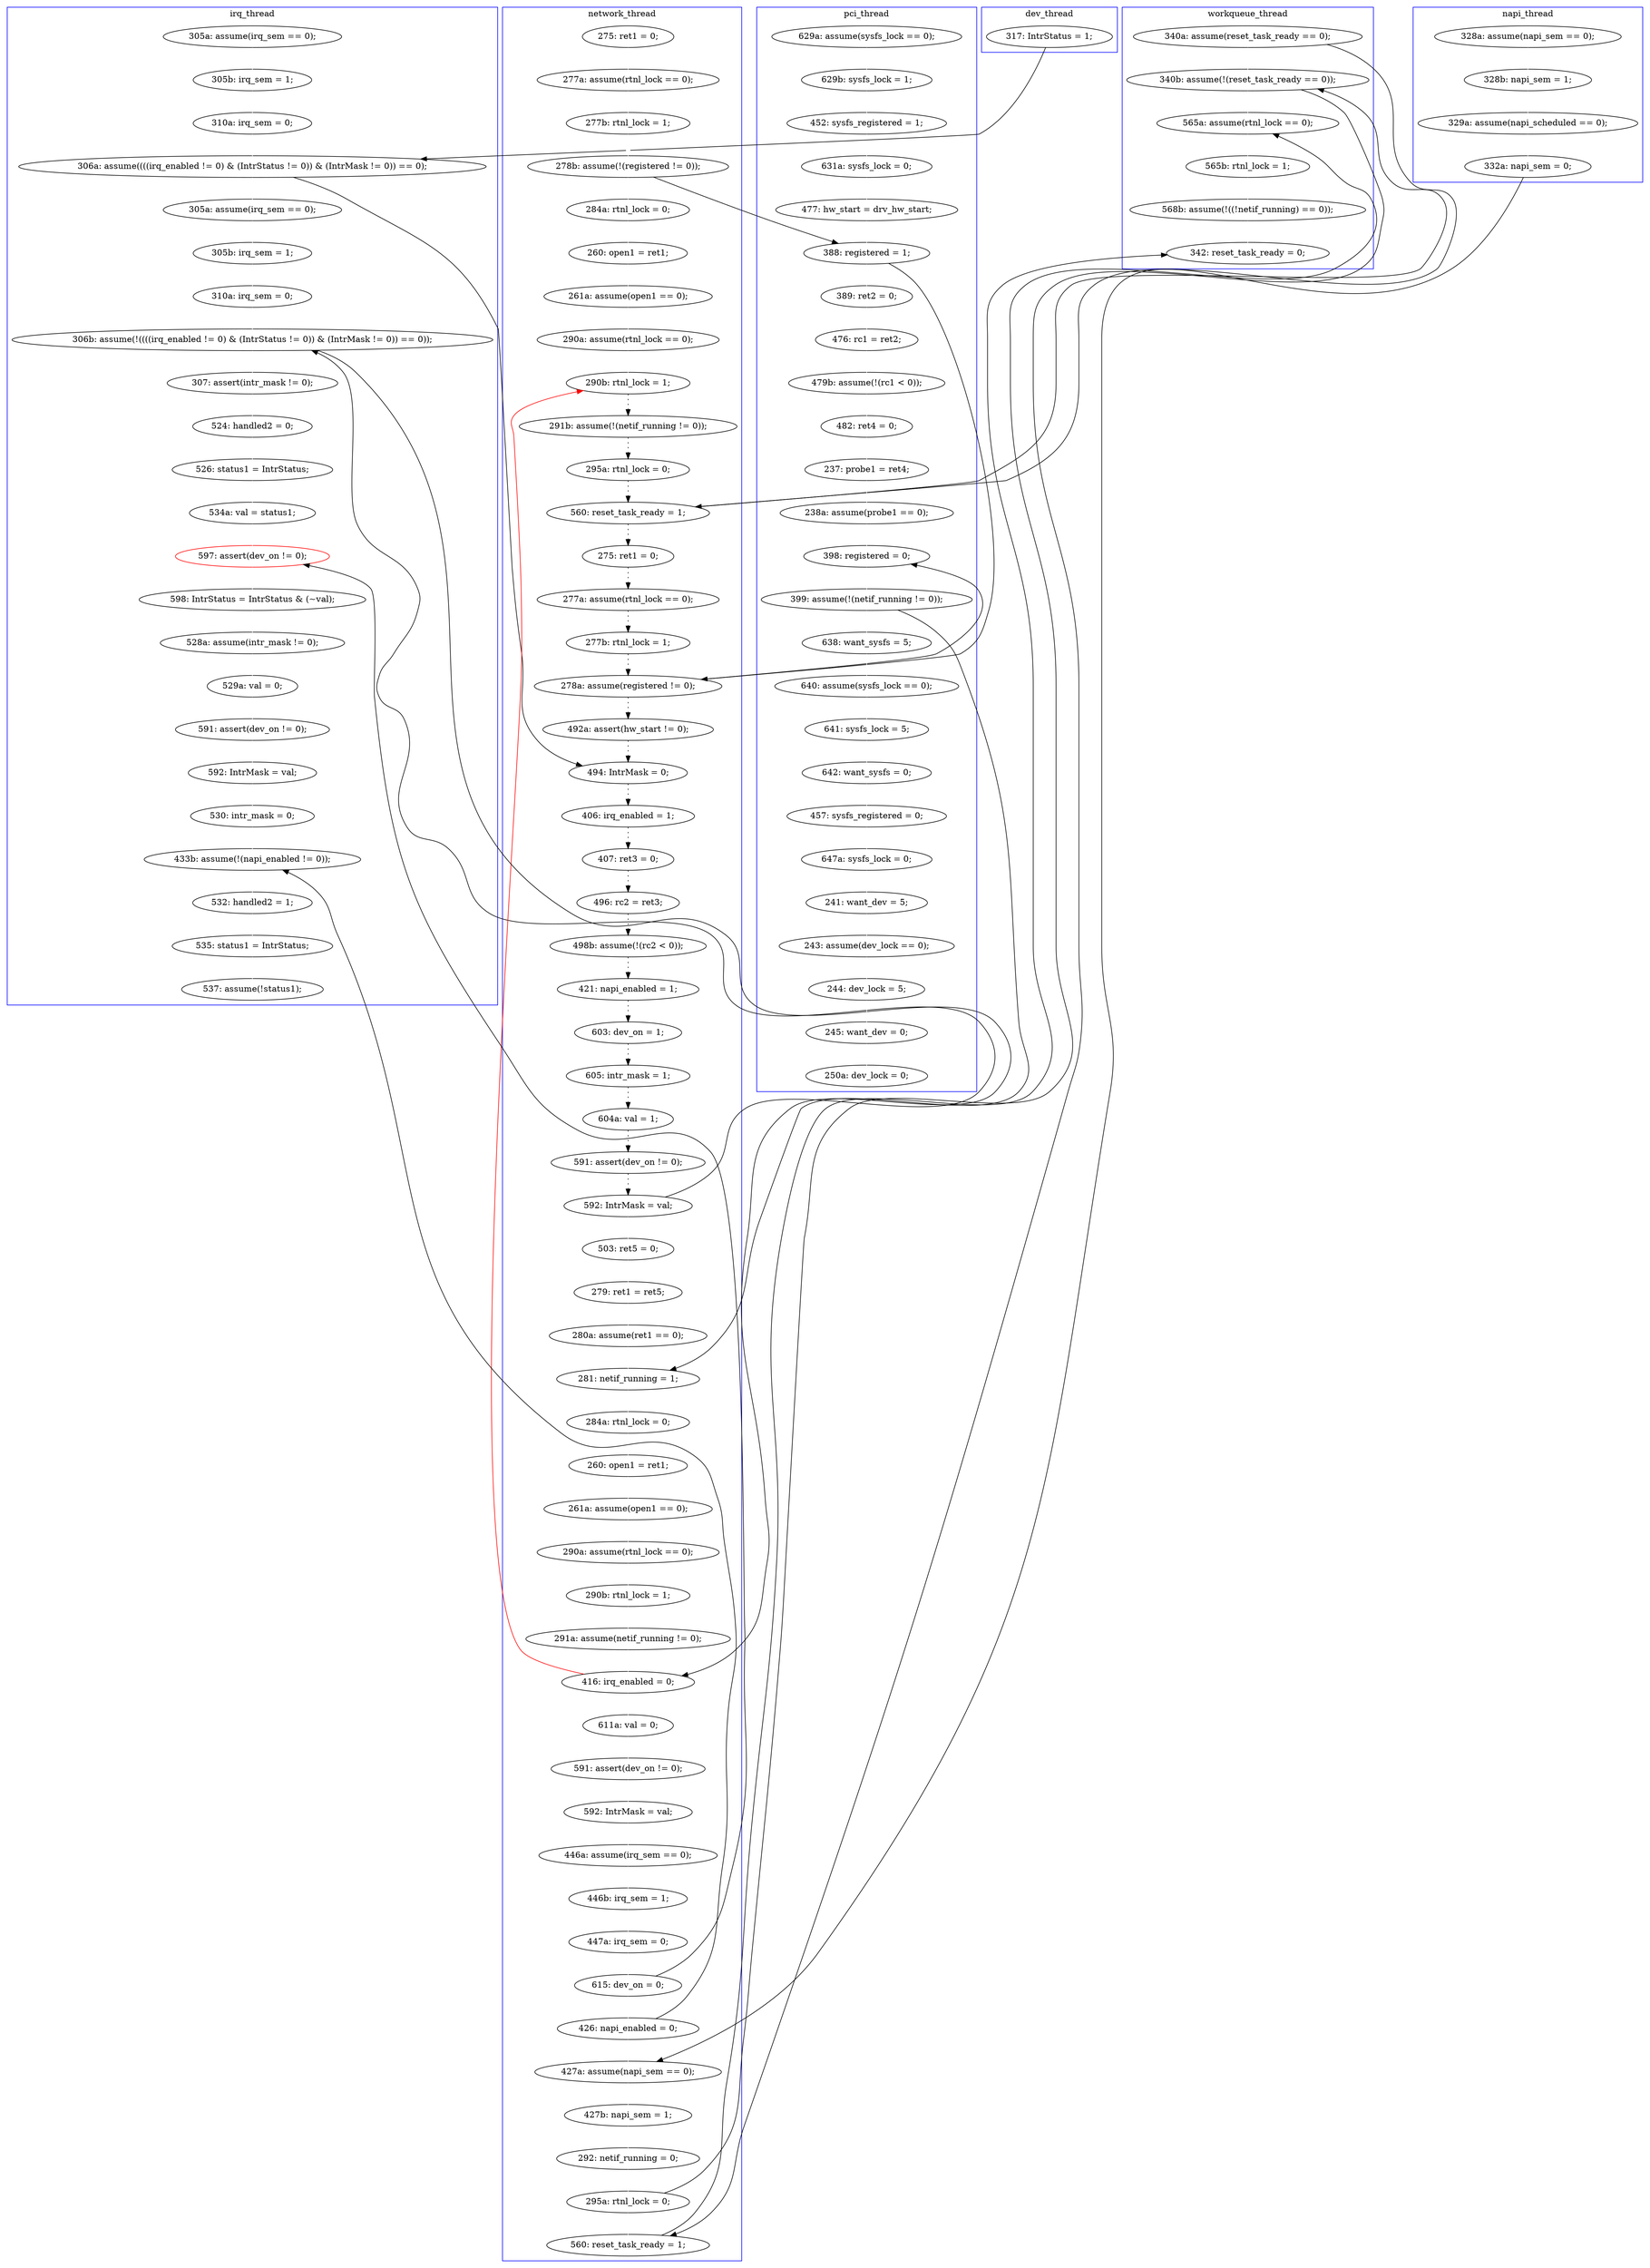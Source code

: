 digraph Counterexample {
	163 -> 164 [color = black, style = dotted]
	134 -> 149 [color = black, style = dotted]
	160 -> 205 [color = white, style = solid]
	170 -> 174 [color = black, style = dotted]
	53 -> 150 [color = black, style = solid, constraint = false]
	228 -> 229 [color = white, style = solid]
	252 -> 254 [color = white, style = solid]
	119 -> 228 [color = black, style = solid, constraint = false]
	258 -> 259 [color = white, style = solid]
	164 -> 167 [color = black, style = dotted]
	188 -> 189 [color = white, style = solid]
	176 -> 178 [color = black, style = dotted]
	178 -> 179 [color = black, style = dotted]
	233 -> 250 [color = black, style = solid, constraint = false]
	205 -> 208 [color = white, style = solid]
	204 -> 212 [color = white, style = solid]
	220 -> 221 [color = white, style = solid]
	131 -> 132 [color = black, style = dotted]
	72 -> 73 [color = white, style = solid]
	46 -> 53 [color = white, style = solid]
	92 -> 98 [color = white, style = solid]
	44 -> 45 [color = white, style = solid]
	232 -> 234 [color = white, style = solid]
	152 -> 153 [color = white, style = solid]
	132 -> 134 [color = black, style = dotted]
	267 -> 269 [color = white, style = solid]
	73 -> 76 [color = white, style = solid]
	221 -> 223 [color = white, style = solid]
	254 -> 256 [color = white, style = solid]
	40 -> 112 [color = black, style = solid, constraint = false]
	40 -> 233 [color = white, style = solid]
	186 -> 187 [color = white, style = solid]
	149 -> 150 [color = black, style = dotted]
	262 -> 264 [color = white, style = solid]
	107 -> 112 [color = black, style = dotted]
	80 -> 91 [color = white, style = solid]
	175 -> 176 [color = black, style = dotted]
	94 -> 95 [color = white, style = solid]
	269 -> 273 [color = white, style = solid]
	95 -> 97 [color = black, style = dotted]
	192 -> 196 [color = white, style = solid]
	51 -> 53 [color = black, style = solid, constraint = false]
	71 -> 119 [color = white, style = solid]
	101 -> 102 [color = white, style = solid]
	244 -> 252 [color = white, style = solid]
	227 -> 273 [color = black, style = solid, constraint = false]
	179 -> 182 [color = white, style = solid]
	179 -> 195 [color = black, style = solid, constraint = false]
	273 -> 275 [color = white, style = solid]
	140 -> 141 [color = white, style = solid]
	215 -> 219 [color = white, style = solid]
	76 -> 78 [color = white, style = solid]
	234 -> 250 [color = white, style = solid]
	259 -> 262 [color = white, style = solid]
	53 -> 125 [color = white, style = solid]
	167 -> 170 [color = black, style = dotted]
	204 -> 95 [color = red, style = solid, constraint = false]
	223 -> 227 [color = white, style = solid]
	208 -> 278 [color = white, style = solid]
	125 -> 126 [color = white, style = solid]
	66 -> 71 [color = white, style = solid]
	97 -> 107 [color = black, style = dotted]
	134 -> 140 [color = black, style = solid, constraint = false]
	219 -> 220 [color = white, style = solid]
	264 -> 266 [color = white, style = solid]
	98 -> 101 [color = white, style = solid]
	162 -> 163 [color = black, style = dotted]
	45 -> 46 [color = white, style = solid]
	151 -> 152 [color = white, style = solid]
	91 -> 134 [color = black, style = solid, constraint = false]
	278 -> 279 [color = white, style = solid]
	280 -> 281 [color = white, style = solid]
	28 -> 29 [color = white, style = solid]
	276 -> 296 [color = white, style = solid]
	87 -> 94 [color = white, style = solid]
	199 -> 204 [color = white, style = solid]
	233 -> 237 [color = white, style = solid]
	91 -> 92 [color = white, style = solid]
	174 -> 175 [color = black, style = dotted]
	148 -> 151 [color = white, style = solid]
	243 -> 285 [color = white, style = solid]
	83 -> 84 [color = white, style = solid]
	229 -> 232 [color = white, style = solid]
	112 -> 233 [color = black, style = solid, constraint = false]
	65 -> 66 [color = white, style = solid]
	266 -> 267 [color = white, style = solid]
	150 -> 162 [color = black, style = dotted]
	27 -> 28 [color = white, style = solid]
	78 -> 80 [color = white, style = solid]
	279 -> 280 [color = white, style = solid]
	103 -> 106 [color = white, style = solid]
	238 -> 243 [color = white, style = solid]
	223 -> 258 [color = black, style = solid, constraint = false]
	84 -> 87 [color = white, style = solid]
	183 -> 186 [color = white, style = solid]
	234 -> 237 [color = black, style = solid, constraint = false]
	195 -> 204 [color = black, style = solid, constraint = false]
	256 -> 258 [color = white, style = solid]
	196 -> 197 [color = white, style = solid]
	50 -> 91 [color = black, style = solid, constraint = false]
	106 -> 140 [color = white, style = solid]
	126 -> 127 [color = white, style = solid]
	275 -> 276 [color = white, style = solid]
	237 -> 238 [color = white, style = solid]
	50 -> 83 [color = white, style = solid]
	29 -> 50 [color = white, style = solid]
	127 -> 195 [color = white, style = solid]
	182 -> 183 [color = white, style = solid]
	212 -> 214 [color = white, style = solid]
	141 -> 148 [color = white, style = solid]
	102 -> 103 [color = white, style = solid]
	187 -> 188 [color = white, style = solid]
	123 -> 131 [color = black, style = dotted]
	214 -> 215 [color = white, style = solid]
	112 -> 123 [color = black, style = dotted]
	227 -> 228 [color = white, style = solid]
	153 -> 160 [color = white, style = solid]
	141 -> 187 [color = black, style = solid, constraint = false]
	197 -> 199 [color = white, style = solid]
	189 -> 192 [color = white, style = solid]
	250 -> 285 [color = black, style = solid, constraint = false]
	195 -> 244 [color = white, style = solid]
	subgraph cluster7 {
		label = dev_thread
		color = blue
		51  [label = "317: IntrStatus = 1;"]
	}
	subgraph cluster4 {
		label = napi_thread
		color = blue
		65  [label = "328a: assume(napi_sem == 0);"]
		119  [label = "332a: napi_sem = 0;"]
		71  [label = "329a: assume(napi_scheduled == 0);"]
		66  [label = "328b: napi_sem = 1;"]
	}
	subgraph cluster3 {
		label = irq_thread
		color = blue
		252  [label = "524: handled2 = 0;"]
		44  [label = "305a: assume(irq_sem == 0);"]
		195  [label = "306b: assume(!((((irq_enabled != 0) & (IntrStatus != 0)) & (IntrMask != 0)) == 0));"]
		53  [label = "306a: assume((((irq_enabled != 0) & (IntrStatus != 0)) & (IntrMask != 0)) == 0);"]
		256  [label = "534a: val = status1;"]
		267  [label = "592: IntrMask = val;"]
		127  [label = "310a: irq_sem = 0;"]
		45  [label = "305b: irq_sem = 1;"]
		275  [label = "532: handled2 = 1;"]
		296  [label = "537: assume(!status1);"]
		266  [label = "591: assert(dev_on != 0);"]
		262  [label = "528a: assume(intr_mask != 0);"]
		125  [label = "305a: assume(irq_sem == 0);"]
		259  [label = "598: IntrStatus = IntrStatus & (~val);"]
		264  [label = "529a: val = 0;"]
		273  [label = "433b: assume(!(napi_enabled != 0));"]
		269  [label = "530: intr_mask = 0;"]
		276  [label = "535: status1 = IntrStatus;"]
		126  [label = "305b: irq_sem = 1;"]
		258  [label = "597: assert(dev_on != 0);", color = red]
		254  [label = "526: status1 = IntrStatus;"]
		46  [label = "310a: irq_sem = 0;"]
		244  [label = "307: assert(intr_mask != 0);"]
	}
	subgraph cluster2 {
		label = network_thread
		color = blue
		107  [label = "295a: rtnl_lock = 0;"]
		83  [label = "284a: rtnl_lock = 0;"]
		220  [label = "446b: irq_sem = 1;"]
		162  [label = "406: irq_enabled = 1;"]
		234  [label = "295a: rtnl_lock = 0;"]
		178  [label = "591: assert(dev_on != 0);"]
		123  [label = "275: ret1 = 0;"]
		175  [label = "605: intr_mask = 1;"]
		212  [label = "611a: val = 0;"]
		214  [label = "591: assert(dev_on != 0);"]
		95  [label = "290b: rtnl_lock = 1;"]
		232  [label = "292: netif_running = 0;"]
		28  [label = "277a: assume(rtnl_lock == 0);"]
		186  [label = "280a: assume(ret1 == 0);"]
		27  [label = "275: ret1 = 0;"]
		164  [label = "496: rc2 = ret3;"]
		97  [label = "291b: assume(!(netif_running != 0));"]
		215  [label = "592: IntrMask = val;"]
		182  [label = "503: ret5 = 0;"]
		50  [label = "278b: assume(!(registered != 0));"]
		170  [label = "421: napi_enabled = 1;"]
		174  [label = "603: dev_on = 1;"]
		176  [label = "604a: val = 1;"]
		87  [label = "261a: assume(open1 == 0);"]
		250  [label = "560: reset_task_ready = 1;"]
		29  [label = "277b: rtnl_lock = 1;"]
		227  [label = "426: napi_enabled = 0;"]
		183  [label = "279: ret1 = ret5;"]
		199  [label = "291a: assume(netif_running != 0);"]
		192  [label = "261a: assume(open1 == 0);"]
		94  [label = "290a: assume(rtnl_lock == 0);"]
		187  [label = "281: netif_running = 1;"]
		84  [label = "260: open1 = ret1;"]
		134  [label = "278a: assume(registered != 0);"]
		163  [label = "407: ret3 = 0;"]
		223  [label = "615: dev_on = 0;"]
		204  [label = "416: irq_enabled = 0;"]
		197  [label = "290b: rtnl_lock = 1;"]
		189  [label = "260: open1 = ret1;"]
		150  [label = "494: IntrMask = 0;"]
		167  [label = "498b: assume(!(rc2 < 0));"]
		179  [label = "592: IntrMask = val;"]
		221  [label = "447a: irq_sem = 0;"]
		229  [label = "427b: napi_sem = 1;"]
		149  [label = "492a: assert(hw_start != 0);"]
		132  [label = "277b: rtnl_lock = 1;"]
		219  [label = "446a: assume(irq_sem == 0);"]
		112  [label = "560: reset_task_ready = 1;"]
		228  [label = "427a: assume(napi_sem == 0);"]
		131  [label = "277a: assume(rtnl_lock == 0);"]
		188  [label = "284a: rtnl_lock = 0;"]
		196  [label = "290a: assume(rtnl_lock == 0);"]
	}
	subgraph cluster5 {
		label = workqueue_thread
		color = blue
		238  [label = "565b: rtnl_lock = 1;"]
		285  [label = "342: reset_task_ready = 0;"]
		40  [label = "340a: assume(reset_task_ready == 0);"]
		233  [label = "340b: assume(!(reset_task_ready == 0));"]
		243  [label = "568b: assume(!((!netif_running) == 0));"]
		237  [label = "565a: assume(rtnl_lock == 0);"]
	}
	subgraph cluster1 {
		label = pci_thread
		color = blue
		141  [label = "399: assume(!(netif_running != 0));"]
		91  [label = "388: registered = 1;"]
		140  [label = "398: registered = 0;"]
		73  [label = "629b: sysfs_lock = 1;"]
		80  [label = "477: hw_start = drv_hw_start;"]
		205  [label = "647a: sysfs_lock = 0;"]
		103  [label = "237: probe1 = ret4;"]
		98  [label = "476: rc1 = ret2;"]
		92  [label = "389: ret2 = 0;"]
		280  [label = "245: want_dev = 0;"]
		208  [label = "241: want_dev = 5;"]
		281  [label = "250a: dev_lock = 0;"]
		278  [label = "243: assume(dev_lock == 0);"]
		101  [label = "479b: assume(!(rc1 < 0));"]
		102  [label = "482: ret4 = 0;"]
		152  [label = "641: sysfs_lock = 5;"]
		106  [label = "238a: assume(probe1 == 0);"]
		279  [label = "244: dev_lock = 5;"]
		160  [label = "457: sysfs_registered = 0;"]
		151  [label = "640: assume(sysfs_lock == 0);"]
		153  [label = "642: want_sysfs = 0;"]
		78  [label = "631a: sysfs_lock = 0;"]
		148  [label = "638: want_sysfs = 5;"]
		72  [label = "629a: assume(sysfs_lock == 0);"]
		76  [label = "452: sysfs_registered = 1;"]
	}
}